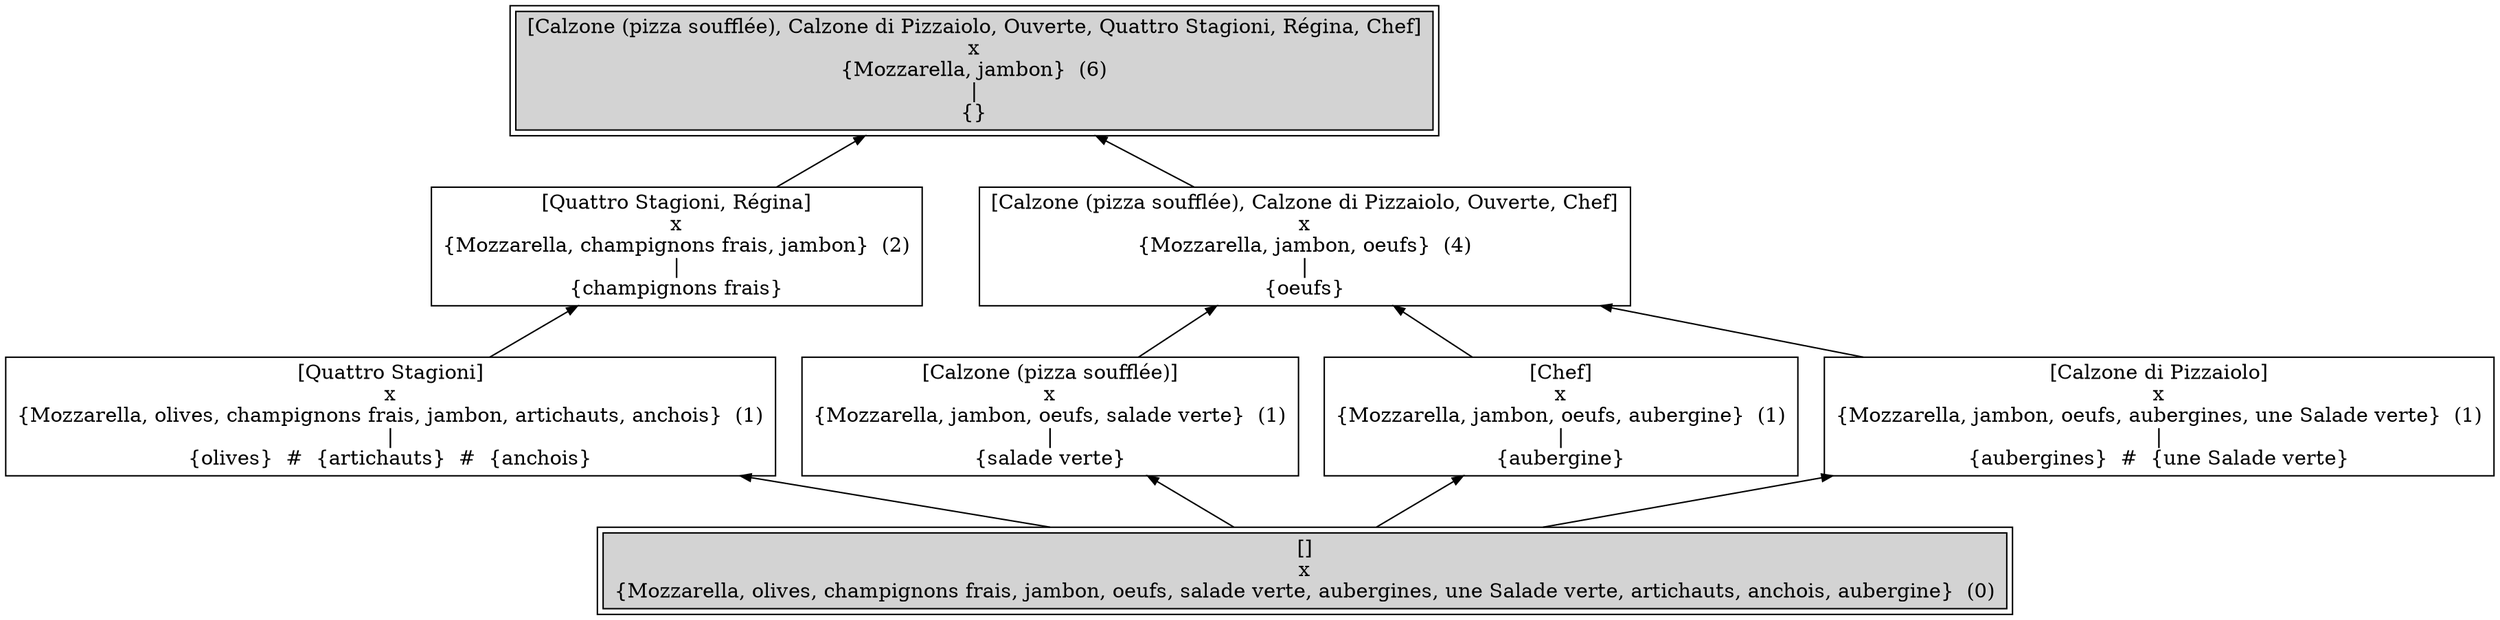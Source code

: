 digraph lattice
{
   // top to bottom
   rankdir=TB;
   concentrate=true;
   edge [dir=back, arrowsize=0.75, color=black];

   // top and bottom concepts
   node [shape=box, peripheries=2, style=filled];
   7 8

   // inner concepts
   node [shape=box, peripheries=1, color=black, style=solid];

   // all concepts
   7 [label="[Calzone (pizza soufflée), Calzone di Pizzaiolo, Ouverte, Quattro Stagioni, Régina, Chef]\nx\n{Mozzarella, jambon}  (6)\n|\n{}"]; // top concept
   5 [label="[Quattro Stagioni, Régina]\nx\n{Mozzarella, champignons frais, jambon}  (2)\n|\n{champignons frais}"];
   6 [label="[Calzone (pizza soufflée), Calzone di Pizzaiolo, Ouverte, Chef]\nx\n{Mozzarella, jambon, oeufs}  (4)\n|\n{oeufs}"];
   1 [label="[Calzone (pizza soufflée)]\nx\n{Mozzarella, jambon, oeufs, salade verte}  (1)\n|\n{salade verte}"];
   4 [label="[Chef]\nx\n{Mozzarella, jambon, oeufs, aubergine}  (1)\n|\n{aubergine}"];
   2 [label="[Calzone di Pizzaiolo]\nx\n{Mozzarella, jambon, oeufs, aubergines, une Salade verte}  (1)\n|\n{aubergines}  #  {une Salade verte}"];
   3 [label="[Quattro Stagioni]\nx\n{Mozzarella, olives, champignons frais, jambon, artichauts, anchois}  (1)\n|\n{olives}  #  {artichauts}  #  {anchois}"];
   8 [label="[]\nx\n{Mozzarella, olives, champignons frais, jambon, oeufs, salade verte, aubergines, une Salade verte, artichauts, anchois, aubergine}  (0)"]; // bottom concept

   // links between the concepts
   7 -> 5;
   7 -> 6;
   5 -> 3;
   6 -> 1;
   6 -> 2;
   6 -> 4;
   1 -> 8;
   4 -> 8;
   2 -> 8;
   3 -> 8;
}
